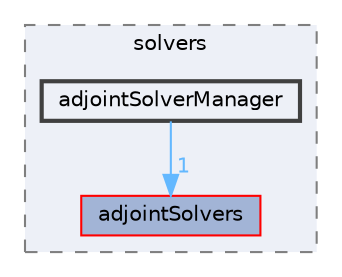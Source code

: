 digraph "src/optimisation/adjointOptimisation/adjoint/solvers/adjointSolverManager"
{
 // LATEX_PDF_SIZE
  bgcolor="transparent";
  edge [fontname=Helvetica,fontsize=10,labelfontname=Helvetica,labelfontsize=10];
  node [fontname=Helvetica,fontsize=10,shape=box,height=0.2,width=0.4];
  compound=true
  subgraph clusterdir_f1ea2e00111d8324be054b4e32e6ee53 {
    graph [ bgcolor="#edf0f7", pencolor="grey50", label="solvers", fontname=Helvetica,fontsize=10 style="filled,dashed", URL="dir_f1ea2e00111d8324be054b4e32e6ee53.html",tooltip=""]
  dir_e795448d0a5c64e27ea31dc3355a03a6 [label="adjointSolvers", fillcolor="#a2b4d6", color="red", style="filled", URL="dir_e795448d0a5c64e27ea31dc3355a03a6.html",tooltip=""];
  dir_979f282c0ba5eba457d3484ed6b5cd32 [label="adjointSolverManager", fillcolor="#edf0f7", color="grey25", style="filled,bold", URL="dir_979f282c0ba5eba457d3484ed6b5cd32.html",tooltip=""];
  }
  dir_979f282c0ba5eba457d3484ed6b5cd32->dir_e795448d0a5c64e27ea31dc3355a03a6 [headlabel="1", labeldistance=1.5 headhref="dir_000065_000066.html" href="dir_000065_000066.html" color="steelblue1" fontcolor="steelblue1"];
}
